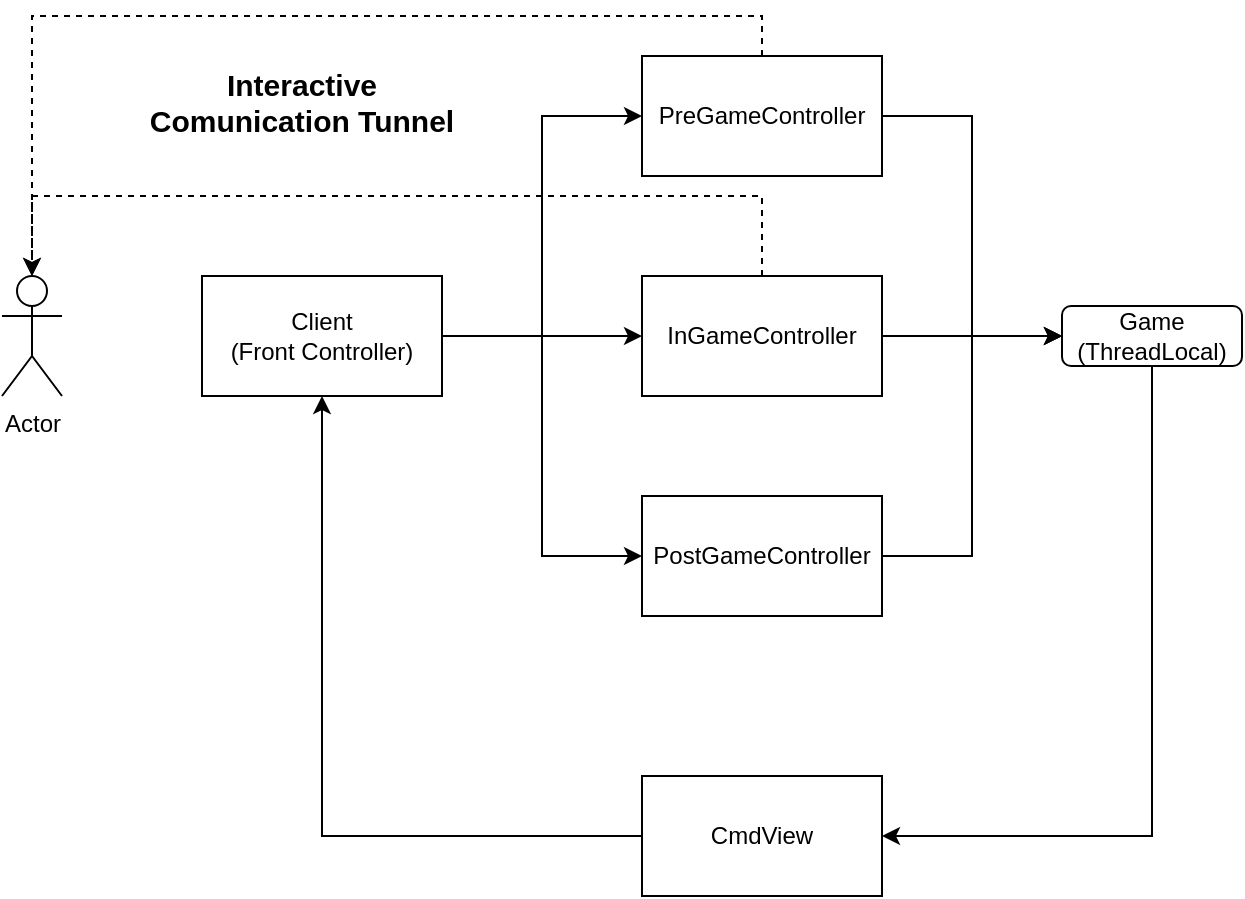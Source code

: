 <mxfile version="15.5.0" type="device"><diagram id="XbBBdymYqWSbaUsQesot" name="Page-1"><mxGraphModel dx="946" dy="557" grid="1" gridSize="10" guides="1" tooltips="1" connect="1" arrows="1" fold="1" page="1" pageScale="1" pageWidth="827" pageHeight="1169" math="0" shadow="0"><root><mxCell id="0"/><mxCell id="1" parent="0"/><mxCell id="vp9geggSdEtR6-4Xux_Q-33" style="edgeStyle=orthogonalEdgeStyle;rounded=0;orthogonalLoop=1;jettySize=auto;html=1;entryX=0;entryY=0.5;entryDx=0;entryDy=0;" edge="1" parent="1" source="vp9geggSdEtR6-4Xux_Q-25" target="vp9geggSdEtR6-4Xux_Q-31"><mxGeometry relative="1" as="geometry"/></mxCell><mxCell id="vp9geggSdEtR6-4Xux_Q-34" style="edgeStyle=orthogonalEdgeStyle;rounded=0;orthogonalLoop=1;jettySize=auto;html=1;entryX=0;entryY=0.5;entryDx=0;entryDy=0;" edge="1" parent="1" source="vp9geggSdEtR6-4Xux_Q-25" target="vp9geggSdEtR6-4Xux_Q-26"><mxGeometry relative="1" as="geometry"/></mxCell><mxCell id="vp9geggSdEtR6-4Xux_Q-35" style="edgeStyle=orthogonalEdgeStyle;rounded=0;orthogonalLoop=1;jettySize=auto;html=1;entryX=0;entryY=0.5;entryDx=0;entryDy=0;" edge="1" parent="1" source="vp9geggSdEtR6-4Xux_Q-25" target="vp9geggSdEtR6-4Xux_Q-32"><mxGeometry relative="1" as="geometry"/></mxCell><mxCell id="vp9geggSdEtR6-4Xux_Q-25" value="Client&lt;br&gt;(Front Controller)" style="rounded=0;whiteSpace=wrap;html=1;" vertex="1" parent="1"><mxGeometry x="160" y="180" width="120" height="60" as="geometry"/></mxCell><mxCell id="vp9geggSdEtR6-4Xux_Q-36" style="edgeStyle=orthogonalEdgeStyle;rounded=0;orthogonalLoop=1;jettySize=auto;html=1;exitX=1;exitY=0.5;exitDx=0;exitDy=0;entryX=0;entryY=0.5;entryDx=0;entryDy=0;" edge="1" parent="1" source="vp9geggSdEtR6-4Xux_Q-26" target="vp9geggSdEtR6-4Xux_Q-29"><mxGeometry relative="1" as="geometry"/></mxCell><mxCell id="vp9geggSdEtR6-4Xux_Q-44" style="edgeStyle=orthogonalEdgeStyle;rounded=0;orthogonalLoop=1;jettySize=auto;html=1;exitX=0.5;exitY=0;exitDx=0;exitDy=0;entryX=0.5;entryY=0;entryDx=0;entryDy=0;entryPerimeter=0;dashed=1;" edge="1" parent="1" source="vp9geggSdEtR6-4Xux_Q-26" target="vp9geggSdEtR6-4Xux_Q-43"><mxGeometry relative="1" as="geometry"/></mxCell><mxCell id="vp9geggSdEtR6-4Xux_Q-26" value="PreGameController" style="rounded=0;whiteSpace=wrap;html=1;" vertex="1" parent="1"><mxGeometry x="380" y="70" width="120" height="60" as="geometry"/></mxCell><mxCell id="vp9geggSdEtR6-4Xux_Q-42" style="edgeStyle=orthogonalEdgeStyle;rounded=0;orthogonalLoop=1;jettySize=auto;html=1;entryX=0.5;entryY=1;entryDx=0;entryDy=0;" edge="1" parent="1" source="vp9geggSdEtR6-4Xux_Q-28" target="vp9geggSdEtR6-4Xux_Q-25"><mxGeometry relative="1" as="geometry"/></mxCell><mxCell id="vp9geggSdEtR6-4Xux_Q-28" value="CmdView" style="rounded=0;whiteSpace=wrap;html=1;" vertex="1" parent="1"><mxGeometry x="380" y="430" width="120" height="60" as="geometry"/></mxCell><mxCell id="vp9geggSdEtR6-4Xux_Q-41" style="edgeStyle=orthogonalEdgeStyle;rounded=0;orthogonalLoop=1;jettySize=auto;html=1;entryX=1;entryY=0.5;entryDx=0;entryDy=0;" edge="1" parent="1" source="vp9geggSdEtR6-4Xux_Q-29" target="vp9geggSdEtR6-4Xux_Q-28"><mxGeometry relative="1" as="geometry"><Array as="points"><mxPoint x="635" y="460"/></Array></mxGeometry></mxCell><mxCell id="vp9geggSdEtR6-4Xux_Q-29" value="Game&lt;br&gt;(ThreadLocal)" style="rounded=1;whiteSpace=wrap;html=1;" vertex="1" parent="1"><mxGeometry x="590" y="195" width="90" height="30" as="geometry"/></mxCell><mxCell id="vp9geggSdEtR6-4Xux_Q-37" style="edgeStyle=orthogonalEdgeStyle;rounded=0;orthogonalLoop=1;jettySize=auto;html=1;entryX=0;entryY=0.5;entryDx=0;entryDy=0;" edge="1" parent="1" source="vp9geggSdEtR6-4Xux_Q-31" target="vp9geggSdEtR6-4Xux_Q-29"><mxGeometry relative="1" as="geometry"/></mxCell><mxCell id="vp9geggSdEtR6-4Xux_Q-45" style="edgeStyle=orthogonalEdgeStyle;rounded=0;orthogonalLoop=1;jettySize=auto;html=1;exitX=0.5;exitY=0;exitDx=0;exitDy=0;entryX=0.5;entryY=0;entryDx=0;entryDy=0;entryPerimeter=0;dashed=1;" edge="1" parent="1" source="vp9geggSdEtR6-4Xux_Q-31" target="vp9geggSdEtR6-4Xux_Q-43"><mxGeometry relative="1" as="geometry"><Array as="points"><mxPoint x="440" y="140"/><mxPoint x="75" y="140"/></Array></mxGeometry></mxCell><mxCell id="vp9geggSdEtR6-4Xux_Q-31" value="InGameController" style="rounded=0;whiteSpace=wrap;html=1;" vertex="1" parent="1"><mxGeometry x="380" y="180" width="120" height="60" as="geometry"/></mxCell><mxCell id="vp9geggSdEtR6-4Xux_Q-39" style="edgeStyle=orthogonalEdgeStyle;rounded=0;orthogonalLoop=1;jettySize=auto;html=1;entryX=0;entryY=0.5;entryDx=0;entryDy=0;" edge="1" parent="1" source="vp9geggSdEtR6-4Xux_Q-32" target="vp9geggSdEtR6-4Xux_Q-29"><mxGeometry relative="1" as="geometry"/></mxCell><mxCell id="vp9geggSdEtR6-4Xux_Q-32" value="PostGameController" style="rounded=0;whiteSpace=wrap;html=1;" vertex="1" parent="1"><mxGeometry x="380" y="290" width="120" height="60" as="geometry"/></mxCell><mxCell id="vp9geggSdEtR6-4Xux_Q-43" value="Actor" style="shape=umlActor;verticalLabelPosition=bottom;verticalAlign=top;html=1;outlineConnect=0;" vertex="1" parent="1"><mxGeometry x="60" y="180" width="30" height="60" as="geometry"/></mxCell><mxCell id="vp9geggSdEtR6-4Xux_Q-46" value="Interactive Comunication Tunnel" style="text;html=1;strokeColor=none;fillColor=none;align=center;verticalAlign=middle;whiteSpace=wrap;rounded=0;fontSize=15;fontStyle=1" vertex="1" parent="1"><mxGeometry x="120" y="70" width="180" height="45" as="geometry"/></mxCell></root></mxGraphModel></diagram></mxfile>